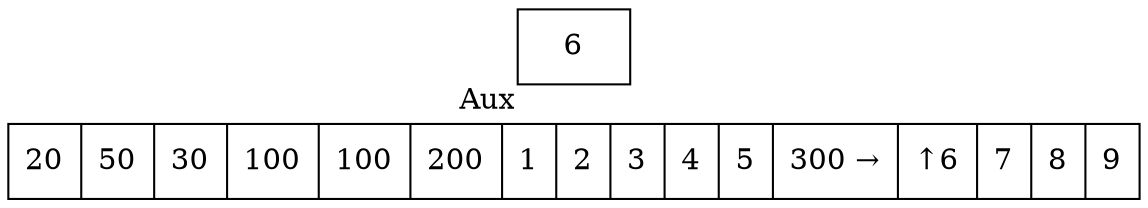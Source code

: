 digraph G{ node [shape = record ];
 rankdir=LR;X[label="{ 20|50|30|100|100|200|1|2|3|4|5|300|6|7|8|9}"]X[label="{ 20|50|30|100|100|200|1|2|3|4|5|300 → | ↑ 6|7|8|9}"]
2[label="{6}"xlabel="Aux"]
}
